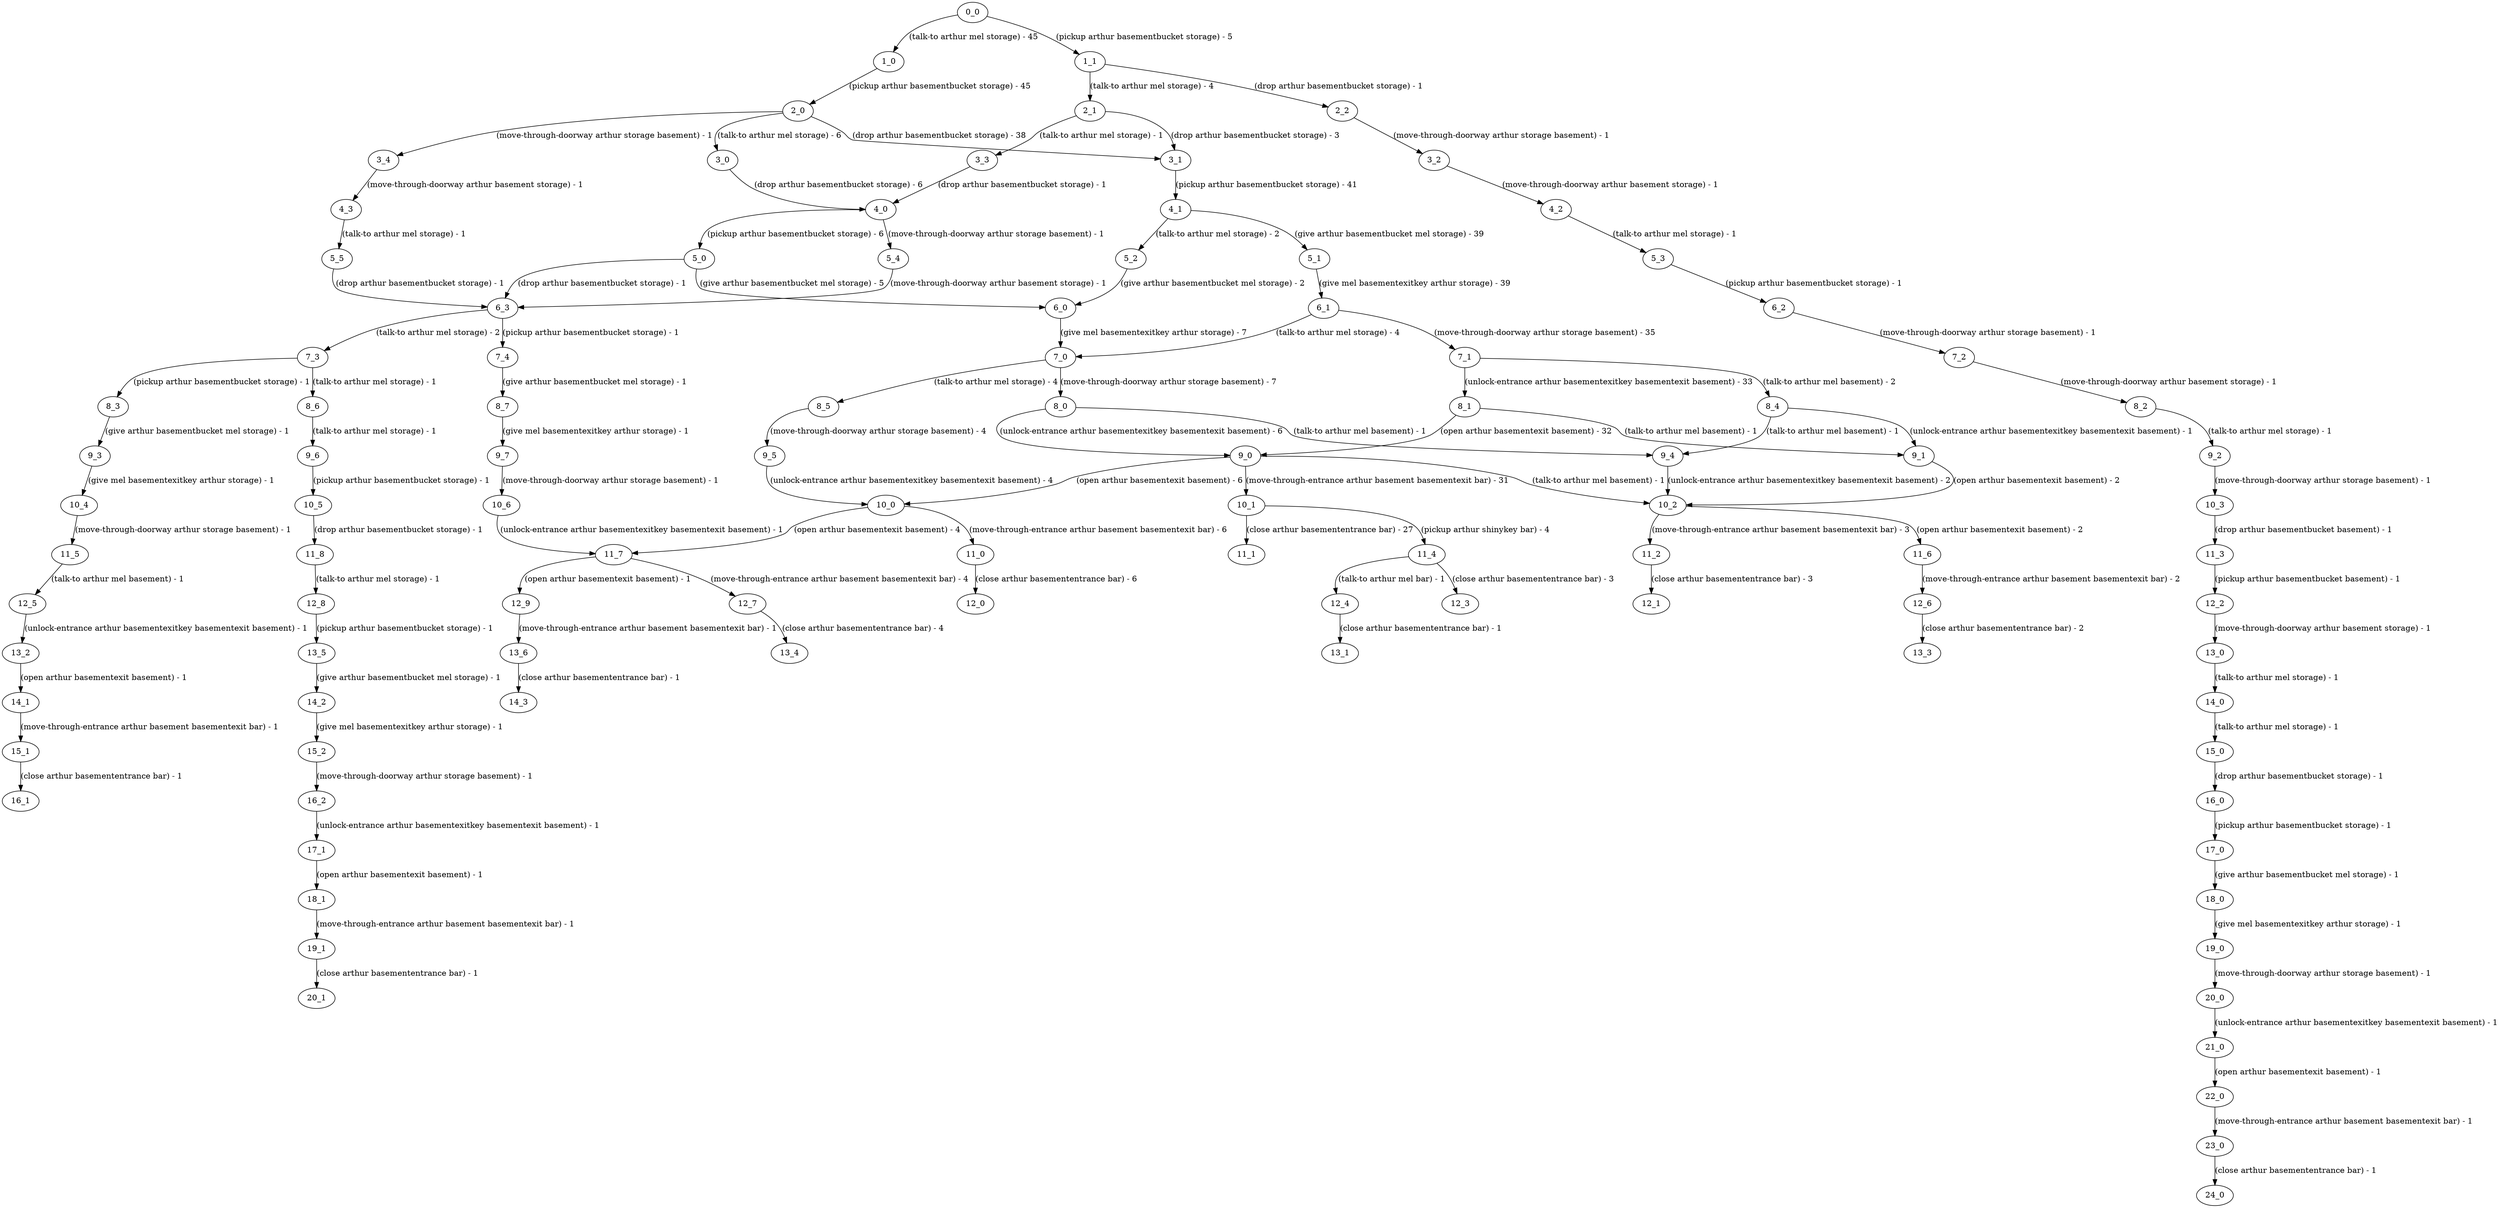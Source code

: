 digraph G {
    "1536578927_at_layer_0" -> "-1394427603_at_layer_1" [label="(talk-to arthur mel storage) - 45"];
    "1536578927_at_layer_0" -> "1451855751_at_layer_1" [label="(pickup arthur basementbucket storage) - 5"];
    "-1394427603_at_layer_1" -> "-1714182437_at_layer_2" [label="(pickup arthur basementbucket storage) - 45"];
    "1451855751_at_layer_1" -> "1576816961_at_layer_2" [label="(talk-to arthur mel storage) - 4"];
    "1451855751_at_layer_1" -> "-519861370_at_layer_2" [label="(drop arthur basementbucket storage) - 1"];
    "-1714182437_at_layer_2" -> "-1832300565_at_layer_3" [label="(talk-to arthur mel storage) - 6"];
    "-1714182437_at_layer_2" -> "541852648_at_layer_3" [label="(drop arthur basementbucket storage) - 38"];
    "1576816961_at_layer_2" -> "541852648_at_layer_3" [label="(drop arthur basementbucket storage) - 3"];
    "-519861370_at_layer_2" -> "-1735604462_at_layer_3" [label="(move-through-doorway arthur storage basement) - 1"];
    "1576816961_at_layer_2" -> "1388699659_at_layer_3" [label="(talk-to arthur mel storage) - 1"];
    "-1714182437_at_layer_2" -> "-1095248889_at_layer_3" [label="(move-through-doorway arthur storage basement) - 1"];
    "-1832300565_at_layer_3" -> "-2049756930_at_layer_4" [label="(drop arthur basementbucket storage) - 6"];
    "541852648_at_layer_3" -> "124644331_at_layer_4" [label="(pickup arthur basementbucket storage) - 41"];
    "-1735604462_at_layer_3" -> "-286864504_at_layer_4" [label="(move-through-doorway arthur basement storage) - 1"];
    "1388699659_at_layer_3" -> "-2049756930_at_layer_4" [label="(drop arthur basementbucket storage) - 1"];
    "-1095248889_at_layer_3" -> "-1144994545_at_layer_4" [label="(move-through-doorway arthur basement storage) - 1"];
    "-2049756930_at_layer_4" -> "-793657521_at_layer_5" [label="(pickup arthur basementbucket storage) - 6"];
    "124644331_at_layer_4" -> "-1640267710_at_layer_5" [label="(give arthur basementbucket mel storage) - 39"];
    "124644331_at_layer_4" -> "556382813_at_layer_5" [label="(talk-to arthur mel storage) - 2"];
    "-286864504_at_layer_4" -> "-23656350_at_layer_5" [label="(talk-to arthur mel storage) - 1"];
    "-2049756930_at_layer_4" -> "840738086_at_layer_5" [label="(move-through-doorway arthur storage basement) - 1"];
    "-1144994545_at_layer_4" -> "929614121_at_layer_5" [label="(talk-to arthur mel storage) - 1"];
    "-793657521_at_layer_5" -> "-1575832882_at_layer_6" [label="(give arthur basementbucket mel storage) - 5"];
    "-1640267710_at_layer_5" -> "1451508873_at_layer_6" [label="(give mel basementexitkey arthur storage) - 39"];
    "556382813_at_layer_5" -> "-1575832882_at_layer_6" [label="(give arthur basementbucket mel storage) - 2"];
    "-23656350_at_layer_5" -> "240011145_at_layer_6" [label="(pickup arthur basementbucket storage) - 1"];
    "840738086_at_layer_5" -> "-1344888402_at_layer_6" [label="(move-through-doorway arthur basement storage) - 1"];
    "-793657521_at_layer_5" -> "-1344888402_at_layer_6" [label="(drop arthur basementbucket storage) - 1"];
    "929614121_at_layer_5" -> "-1344888402_at_layer_6" [label="(drop arthur basementbucket storage) - 1"];
    "-1575832882_at_layer_6" -> "-1276301321_at_layer_7" [label="(give mel basementexitkey arthur storage) - 7"];
    "1451508873_at_layer_6" -> "-411906885_at_layer_7" [label="(move-through-doorway arthur storage basement) - 35"];
    "240011145_at_layer_6" -> "-1961593429_at_layer_7" [label="(move-through-doorway arthur storage basement) - 1"];
    "1451508873_at_layer_6" -> "-1276301321_at_layer_7" [label="(talk-to arthur mel storage) - 4"];
    "-1344888402_at_layer_6" -> "266064240_at_layer_7" [label="(talk-to arthur mel storage) - 2"];
    "-1344888402_at_layer_6" -> "-1225239527_at_layer_7" [label="(pickup arthur basementbucket storage) - 1"];
    "-1276301321_at_layer_7" -> "1986714305_at_layer_8" [label="(move-through-doorway arthur storage basement) - 7"];
    "-411906885_at_layer_7" -> "1788859603_at_layer_8" [label="(unlock-entrance arthur basementexitkey basementexit basement) - 33"];
    "-1961593429_at_layer_7" -> "-1439492001_at_layer_8" [label="(move-through-doorway arthur basement storage) - 1"];
    "266064240_at_layer_7" -> "-363752685_at_layer_8" [label="(pickup arthur basementbucket storage) - 1"];
    "-411906885_at_layer_7" -> "-215896667_at_layer_8" [label="(talk-to arthur mel basement) - 2"];
    "-1276301321_at_layer_7" -> "807085171_at_layer_8" [label="(talk-to arthur mel storage) - 4"];
    "266064240_at_layer_7" -> "-414018834_at_layer_8" [label="(talk-to arthur mel storage) - 1"];
    "-1225239527_at_layer_7" -> "-2030630194_at_layer_8" [label="(give arthur basementbucket mel storage) - 1"];
    "1986714305_at_layer_8" -> "419981055_at_layer_9" [label="(unlock-entrance arthur basementexitkey basementexit basement) - 6"];
    "1788859603_at_layer_8" -> "419981055_at_layer_9" [label="(open arthur basementexit basement) - 32"];
    "1788859603_at_layer_8" -> "-1745854433_at_layer_9" [label="(talk-to arthur mel basement) - 1"];
    "-1439492001_at_layer_8" -> "1025244441_at_layer_9" [label="(talk-to arthur mel storage) - 1"];
    "-363752685_at_layer_8" -> "141530830_at_layer_9" [label="(give arthur basementbucket mel storage) - 1"];
    "-215896667_at_layer_8" -> "-1761182063_at_layer_9" [label="(talk-to arthur mel basement) - 1"];
    "807085171_at_layer_8" -> "514764465_at_layer_9" [label="(move-through-doorway arthur storage basement) - 4"];
    "-414018834_at_layer_8" -> "372475310_at_layer_9" [label="(talk-to arthur mel storage) - 1"];
    "-215896667_at_layer_8" -> "-1745854433_at_layer_9" [label="(unlock-entrance arthur basementexitkey basementexit basement) - 1"];
    "-2030630194_at_layer_8" -> "1226799811_at_layer_9" [label="(give mel basementexitkey arthur storage) - 1"];
    "1986714305_at_layer_8" -> "-1761182063_at_layer_9" [label="(talk-to arthur mel basement) - 1"];
    "419981055_at_layer_9" -> "1833975703_at_layer_10" [label="(open arthur basementexit basement) - 6"];
    "419981055_at_layer_9" -> "-201109667_at_layer_10" [label="(move-through-entrance arthur basement basementexit bar) - 31"];
    "-1745854433_at_layer_9" -> "-1783913379_at_layer_10" [label="(open arthur basementexit basement) - 2"];
    "1025244441_at_layer_9" -> "-1085471905_at_layer_10" [label="(move-through-doorway arthur storage basement) - 1"];
    "141530830_at_layer_9" -> "1149679095_at_layer_10" [label="(give mel basementexitkey arthur storage) - 1"];
    "-1761182063_at_layer_9" -> "-1783913379_at_layer_10" [label="(unlock-entrance arthur basementexitkey basementexit basement) - 2"];
    "514764465_at_layer_9" -> "1833975703_at_layer_10" [label="(unlock-entrance arthur basementexitkey basementexit basement) - 4"];
    "372475310_at_layer_9" -> "124644331_at_layer_10" [label="(pickup arthur basementbucket storage) - 1"];
    "419981055_at_layer_9" -> "-1783913379_at_layer_10" [label="(talk-to arthur mel basement) - 1"];
    "1226799811_at_layer_9" -> "-522502727_at_layer_10" [label="(move-through-doorway arthur storage basement) - 1"];
    "1833975703_at_layer_10" -> "656617317_at_layer_11" [label="(move-through-entrance arthur basement basementexit bar) - 6"];
    "-201109667_at_layer_10" -> "-1971407889_at_layer_11" [label="(close arthur basemententrance bar) - 27"];
    "-1783913379_at_layer_10" -> "1048326305_at_layer_11" [label="(move-through-entrance arthur basement basementexit bar) - 3"];
    "-1085471905_at_layer_10" -> "-655117764_at_layer_11" [label="(drop arthur basementbucket basement) - 1"];
    "-201109667_at_layer_10" -> "-648328163_at_layer_11" [label="(pickup arthur shinykey bar) - 4"];
    "1149679095_at_layer_10" -> "276877965_at_layer_11" [label="(move-through-doorway arthur storage basement) - 1"];
    "-1783913379_at_layer_10" -> "-1493903853_at_layer_11" [label="(open arthur basementexit basement) - 2"];
    "1833975703_at_layer_10" -> "671931635_at_layer_11" [label="(open arthur basementexit basement) - 4"];
    "124644331_at_layer_10" -> "-23656350_at_layer_11" [label="(drop arthur basementbucket storage) - 1"];
    "-522502727_at_layer_10" -> "671931635_at_layer_11" [label="(unlock-entrance arthur basementexitkey basementexit basement) - 1"];
    "656617317_at_layer_11" -> "645103685_at_layer_12" [label="(close arthur basemententrance bar) - 6"];
    "1048326305_at_layer_11" -> "262654183_at_layer_12" [label="(close arthur basemententrance bar) - 3"];
    "-655117764_at_layer_11" -> "749523911_at_layer_12" [label="(pickup arthur basementbucket basement) - 1"];
    "-648328163_at_layer_11" -> "2057036911_at_layer_12" [label="(close arthur basemententrance bar) - 3"];
    "-648328163_at_layer_11" -> "-831202783_at_layer_12" [label="(talk-to arthur mel bar) - 1"];
    "276877965_at_layer_11" -> "-981873511_at_layer_12" [label="(talk-to arthur mel basement) - 1"];
    "-1493903853_at_layer_11" -> "-1020462675_at_layer_12" [label="(move-through-entrance arthur basement basementexit bar) - 2"];
    "671931635_at_layer_11" -> "2102006751_at_layer_12" [label="(move-through-entrance arthur basement basementexit bar) - 4"];
    "-23656350_at_layer_11" -> "-1344888402_at_layer_12" [label="(talk-to arthur mel storage) - 1"];
    "671931635_at_layer_11" -> "-707223363_at_layer_12" [label="(open arthur basementexit basement) - 1"];
    "749523911_at_layer_12" -> "1986853729_at_layer_13" [label="(move-through-doorway arthur basement storage) - 1"];
    "-831202783_at_layer_12" -> "1222495709_at_layer_13" [label="(close arthur basemententrance bar) - 1"];
    "-981873511_at_layer_12" -> "-995801865_at_layer_13" [label="(unlock-entrance arthur basementexitkey basementexit basement) - 1"];
    "-1020462675_at_layer_12" -> "-169941077_at_layer_13" [label="(close arthur basemententrance bar) - 2"];
    "2102006751_at_layer_12" -> "-1264127871_at_layer_13" [label="(close arthur basemententrance bar) - 4"];
    "-1344888402_at_layer_12" -> "-1225239527_at_layer_13" [label="(pickup arthur basementbucket storage) - 1"];
    "-707223363_at_layer_12" -> "728589323_at_layer_13" [label="(move-through-entrance arthur basement basementexit bar) - 1"];
    "1986853729_at_layer_13" -> "1242488697_at_layer_14" [label="(talk-to arthur mel storage) - 1"];
    "-995801865_at_layer_13" -> "-366499377_at_layer_14" [label="(open arthur basementexit basement) - 1"];
    "-1225239527_at_layer_13" -> "-2030630194_at_layer_14" [label="(give arthur basementbucket mel storage) - 1"];
    "728589323_at_layer_13" -> "1878091411_at_layer_14" [label="(close arthur basemententrance bar) - 1"];
    "1242488697_at_layer_14" -> "-358254151_at_layer_15" [label="(talk-to arthur mel storage) - 1"];
    "-366499377_at_layer_14" -> "1792406355_at_layer_15" [label="(move-through-entrance arthur basement basementexit bar) - 1"];
    "-2030630194_at_layer_14" -> "1226799811_at_layer_15" [label="(give mel basementexitkey arthur storage) - 1"];
    "-358254151_at_layer_15" -> "-503119502_at_layer_16" [label="(drop arthur basementbucket storage) - 1"];
    "1792406355_at_layer_15" -> "-543039273_at_layer_16" [label="(close arthur basemententrance bar) - 1"];
    "1226799811_at_layer_15" -> "-522502727_at_layer_16" [label="(move-through-doorway arthur storage basement) - 1"];
    "-503119502_at_layer_16" -> "1042690255_at_layer_17" [label="(pickup arthur basementbucket storage) - 1"];
    "-522502727_at_layer_16" -> "671931635_at_layer_17" [label="(unlock-entrance arthur basementexitkey basementexit basement) - 1"];
    "1042690255_at_layer_17" -> "-1187576828_at_layer_18" [label="(give arthur basementbucket mel storage) - 1"];
    "671931635_at_layer_17" -> "-707223363_at_layer_18" [label="(open arthur basementexit basement) - 1"];
    "-1187576828_at_layer_18" -> "2068568711_at_layer_19" [label="(give mel basementexitkey arthur storage) - 1"];
    "-707223363_at_layer_18" -> "728589323_at_layer_19" [label="(move-through-entrance arthur basement basementexit bar) - 1"];
    "2068568711_at_layer_19" -> "646198407_at_layer_20" [label="(move-through-doorway arthur storage basement) - 1"];
    "728589323_at_layer_19" -> "1878091411_at_layer_20" [label="(close arthur basemententrance bar) - 1"];
    "646198407_at_layer_20" -> "611143543_at_layer_21" [label="(unlock-entrance arthur basementexitkey basementexit basement) - 1"];
    "611143543_at_layer_21" -> "-586970663_at_layer_22" [label="(open arthur basementexit basement) - 1"];
    "-586970663_at_layer_22" -> "419058989_at_layer_23" [label="(move-through-entrance arthur basement basementexit bar) - 1"];
    "419058989_at_layer_23" -> "306758995_at_layer_24" [label="(close arthur basemententrance bar) - 1"];
    "1536578927_at_layer_0" [label="0_0"]
    "-1394427603_at_layer_1" [label="1_0"]
    "1451855751_at_layer_1" [label="1_1"]
    "-1714182437_at_layer_2" [label="2_0"]
    "1576816961_at_layer_2" [label="2_1"]
    "-519861370_at_layer_2" [label="2_2"]
    "-1832300565_at_layer_3" [label="3_0"]
    "541852648_at_layer_3" [label="3_1"]
    "-1735604462_at_layer_3" [label="3_2"]
    "1388699659_at_layer_3" [label="3_3"]
    "-1095248889_at_layer_3" [label="3_4"]
    "-2049756930_at_layer_4" [label="4_0"]
    "124644331_at_layer_4" [label="4_1"]
    "-286864504_at_layer_4" [label="4_2"]
    "-1144994545_at_layer_4" [label="4_3"]
    "-793657521_at_layer_5" [label="5_0"]
    "-1640267710_at_layer_5" [label="5_1"]
    "556382813_at_layer_5" [label="5_2"]
    "-23656350_at_layer_5" [label="5_3"]
    "840738086_at_layer_5" [label="5_4"]
    "929614121_at_layer_5" [label="5_5"]
    "-1575832882_at_layer_6" [label="6_0"]
    "1451508873_at_layer_6" [label="6_1"]
    "240011145_at_layer_6" [label="6_2"]
    "-1344888402_at_layer_6" [label="6_3"]
    "-1276301321_at_layer_7" [label="7_0"]
    "-411906885_at_layer_7" [label="7_1"]
    "-1961593429_at_layer_7" [label="7_2"]
    "266064240_at_layer_7" [label="7_3"]
    "-1225239527_at_layer_7" [label="7_4"]
    "1986714305_at_layer_8" [label="8_0"]
    "1788859603_at_layer_8" [label="8_1"]
    "-1439492001_at_layer_8" [label="8_2"]
    "-363752685_at_layer_8" [label="8_3"]
    "-215896667_at_layer_8" [label="8_4"]
    "807085171_at_layer_8" [label="8_5"]
    "-414018834_at_layer_8" [label="8_6"]
    "-2030630194_at_layer_8" [label="8_7"]
    "419981055_at_layer_9" [label="9_0"]
    "-1745854433_at_layer_9" [label="9_1"]
    "1025244441_at_layer_9" [label="9_2"]
    "141530830_at_layer_9" [label="9_3"]
    "-1761182063_at_layer_9" [label="9_4"]
    "514764465_at_layer_9" [label="9_5"]
    "372475310_at_layer_9" [label="9_6"]
    "1226799811_at_layer_9" [label="9_7"]
    "1833975703_at_layer_10" [label="10_0"]
    "-201109667_at_layer_10" [label="10_1"]
    "-1783913379_at_layer_10" [label="10_2"]
    "-1085471905_at_layer_10" [label="10_3"]
    "1149679095_at_layer_10" [label="10_4"]
    "124644331_at_layer_10" [label="10_5"]
    "-522502727_at_layer_10" [label="10_6"]
    "656617317_at_layer_11" [label="11_0"]
    "-1971407889_at_layer_11" [label="11_1"]
    "1048326305_at_layer_11" [label="11_2"]
    "-655117764_at_layer_11" [label="11_3"]
    "-648328163_at_layer_11" [label="11_4"]
    "276877965_at_layer_11" [label="11_5"]
    "-1493903853_at_layer_11" [label="11_6"]
    "671931635_at_layer_11" [label="11_7"]
    "-23656350_at_layer_11" [label="11_8"]
    "645103685_at_layer_12" [label="12_0"]
    "262654183_at_layer_12" [label="12_1"]
    "749523911_at_layer_12" [label="12_2"]
    "2057036911_at_layer_12" [label="12_3"]
    "-831202783_at_layer_12" [label="12_4"]
    "-981873511_at_layer_12" [label="12_5"]
    "-1020462675_at_layer_12" [label="12_6"]
    "2102006751_at_layer_12" [label="12_7"]
    "-1344888402_at_layer_12" [label="12_8"]
    "-707223363_at_layer_12" [label="12_9"]
    "1986853729_at_layer_13" [label="13_0"]
    "1222495709_at_layer_13" [label="13_1"]
    "-995801865_at_layer_13" [label="13_2"]
    "-169941077_at_layer_13" [label="13_3"]
    "-1264127871_at_layer_13" [label="13_4"]
    "-1225239527_at_layer_13" [label="13_5"]
    "728589323_at_layer_13" [label="13_6"]
    "1242488697_at_layer_14" [label="14_0"]
    "-366499377_at_layer_14" [label="14_1"]
    "-2030630194_at_layer_14" [label="14_2"]
    "1878091411_at_layer_14" [label="14_3"]
    "-358254151_at_layer_15" [label="15_0"]
    "1792406355_at_layer_15" [label="15_1"]
    "1226799811_at_layer_15" [label="15_2"]
    "-503119502_at_layer_16" [label="16_0"]
    "-543039273_at_layer_16" [label="16_1"]
    "-522502727_at_layer_16" [label="16_2"]
    "1042690255_at_layer_17" [label="17_0"]
    "671931635_at_layer_17" [label="17_1"]
    "-1187576828_at_layer_18" [label="18_0"]
    "-707223363_at_layer_18" [label="18_1"]
    "2068568711_at_layer_19" [label="19_0"]
    "728589323_at_layer_19" [label="19_1"]
    "646198407_at_layer_20" [label="20_0"]
    "1878091411_at_layer_20" [label="20_1"]
    "611143543_at_layer_21" [label="21_0"]
    "-586970663_at_layer_22" [label="22_0"]
    "419058989_at_layer_23" [label="23_0"]
    "306758995_at_layer_24" [label="24_0"]
}
